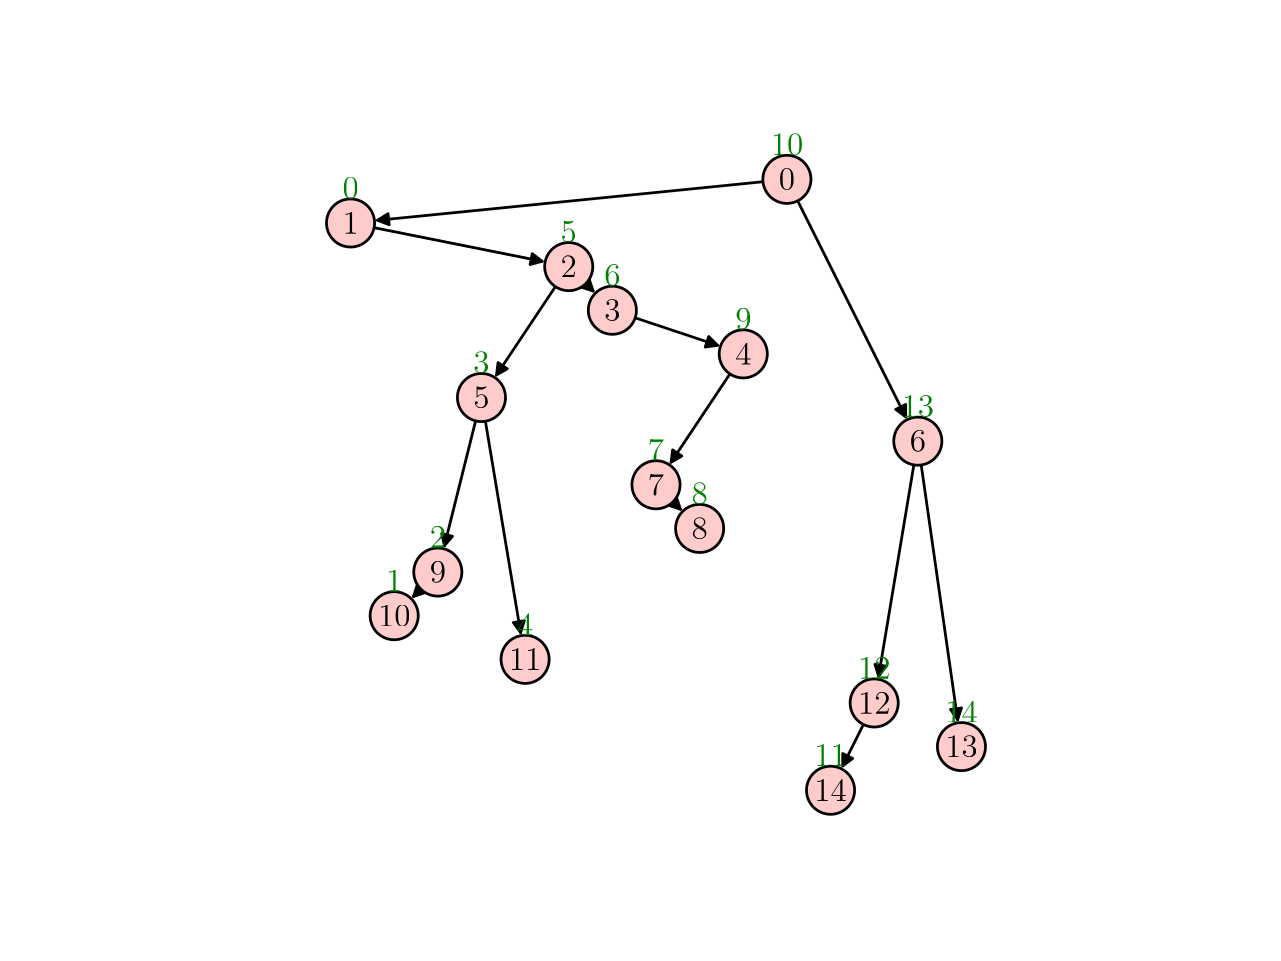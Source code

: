 <ipe creator="matplotlib" version="70005">
 <ipestyle name="opacity">
  <opacity name="10%" value="0.1"/>
  <opacity name="20%" value="0.2"/>
  <opacity name="30%" value="0.3"/>
  <opacity name="40%" value="0.4"/>
  <opacity name="50%" value="0.5"/>
  <opacity name="60%" value="0.6"/>
  <opacity name="70%" value="0.7"/>
  <opacity name="80%" value="0.8"/>
  <opacity name="90%" value="0.9"/>
 </ipestyle>
 <page>
  <path cap="0" fill="1 1 1" fillrule="wind" join="0" pen="0" stroke="1 1 1">
0 0 m
460.8 0 l
460.8 345.6 l
0 345.6 l
h
  </path>
  <path cap="1" fillrule="wind" join="1" pen="1" stroke="0 0 0">
134.687 263.628 m
165.466 257.473 195.149 251.536 q
  </path>
  <path cap="1" fill="0 0 0" fillrule="wind" join="1" pen="1" stroke="0 0 0">
191.619 254.282 m
195.149 251.536 l
190.835 250.359 l
h
  </path>
  <path cap="1" fillrule="wind" join="1" pen="1" stroke="0 0 0">
199.938 242.412 m
189.033 226.054 178.747 210.626 q
  </path>
  <path cap="1" fill="0 0 0" fillrule="wind" join="1" pen="1" stroke="0 0 0">
182.63 212.844 m
178.747 210.626 l
179.302 215.063 l
h
  </path>
  <path cap="1" fillrule="wind" join="1" pen="1" stroke="0 0 0">
210.865 243.495 m
212.595 241.764 213.536 240.824 q
  </path>
  <path cap="1" fill="0 0 0" fillrule="wind" join="1" pen="1" stroke="0 0 0">
212.121 245.066 m
213.536 240.824 l
209.293 242.238 l
h
  </path>
  <path cap="1" fillrule="wind" join="1" pen="1" stroke="0 0 0">
151.492 133.531 m
149.761 131.8 148.821 130.86 q
  </path>
  <path cap="1" fill="0 0 0" fillrule="wind" join="1" pen="1" stroke="0 0 0">
153.063 132.274 m
148.821 130.86 l
150.235 135.103 l
h
  </path>
  <path cap="1" fillrule="wind" join="1" pen="1" stroke="0 0 0">
171.223 194.087 m
165.469 171.072 159.986 149.141 q
  </path>
  <path cap="1" fill="0 0 0" fillrule="wind" join="1" pen="1" stroke="0 0 0">
162.897 152.536 m
159.986 149.141 l
159.016 153.506 l
h
  </path>
  <path cap="1" fillrule="wind" join="1" pen="1" stroke="0 0 0">
174.747 193.95 m
181.178 155.363 187.425 117.879 q
  </path>
  <path cap="1" fill="0 0 0" fillrule="wind" join="1" pen="1" stroke="0 0 0">
188.741 122.153 m
187.425 117.879 l
184.795 121.496 l
h
  </path>
  <path cap="1" fillrule="wind" join="1" pen="1" stroke="0 0 0">
228.669 231.169 m
244.016 226.053 258.303 221.291 q
  </path>
  <path cap="1" fill="0 0 0" fillrule="wind" join="1" pen="1" stroke="0 0 0">
255.141 224.453 m
258.303 221.291 l
253.876 220.659 l
h
  </path>
  <path cap="1" fillrule="wind" join="1" pen="1" stroke="0 0 0">
262.775 210.994 m
251.869 194.635 241.584 179.207 q
  </path>
  <path cap="1" fill="0 0 0" fillrule="wind" join="1" pen="1" stroke="0 0 0">
245.466 181.426 m
241.584 179.207 l
242.138 183.645 l
h
  </path>
  <path cap="1" fillrule="wind" join="1" pen="1" stroke="0 0 0">
242.283 164.949 m
244.014 163.218 244.954 162.278 q
  </path>
  <path cap="1" fill="0 0 0" fillrule="wind" join="1" pen="1" stroke="0 0 0">
243.54 166.521 m
244.954 162.278 l
240.711 163.692 l
h
  </path>
  <path cap="1" fillrule="wind" join="1" pen="1" stroke="0 0 0">
274.672 280.174 m
204.741 273.181 135.923 266.299 q
  </path>
  <path cap="1" fill="0 0 0" fillrule="wind" join="1" pen="1" stroke="0 0 0">
140.102 264.707 m
135.923 266.299 l
139.704 268.687 l
h
  </path>
  <path cap="1" fillrule="wind" join="1" pen="1" stroke="0 0 0">
287.16 273.289 m
306.85 233.91 326.04 195.53 q
  </path>
  <path cap="1" fill="0 0 0" fillrule="wind" join="1" pen="1" stroke="0 0 0">
326.04 200.002 m
326.04 195.53 l
322.463 198.213 l
h
  </path>
  <path cap="1" fillrule="wind" join="1" pen="1" stroke="0 0 0">
328.991 178.241 m
322.56 139.654 316.313 102.17 q
  </path>
  <path cap="1" fill="0 0 0" fillrule="wind" join="1" pen="1" stroke="0 0 0">
318.943 105.787 m
316.313 102.17 l
314.997 106.444 l
h
  </path>
  <path cap="1" fillrule="wind" join="1" pen="1" stroke="0 0 0">
331.639 178.207 m
338.269 131.799 344.741 86.4982 q
  </path>
  <path cap="1" fill="0 0 0" fillrule="wind" join="1" pen="1" stroke="0 0 0">
346.155 90.7408 m
344.741 86.4982 l
342.195 90.1751 l
h
  </path>
  <path cap="1" fillrule="wind" join="1" pen="1" stroke="0 0 0">
310.834 84.7832 m
306.852 76.8198 303.37 69.8564 q
  </path>
  <path cap="1" fill="0 0 0" fillrule="wind" join="1" pen="1" stroke="0 0 0">
306.948 72.5397 m
303.37 69.8564 l
303.37 74.3286 l
h
  </path>
  <path cap="0" fill="1 0.8 0.8" fillrule="wind" join="1" pen="1" stroke="0 0 0">
126.196 256.666 m
128.493 256.666 130.696 257.579 132.32 259.203 c
133.944 260.827 134.857 263.03 134.857 265.327 c
134.857 267.623 133.944 269.826 132.32 271.45 c
130.696 273.074 128.493 273.987 126.196 273.987 c
123.9 273.987 121.697 273.074 120.073 271.45 c
118.449 269.826 117.536 267.623 117.536 265.327 c
117.536 263.03 118.449 260.827 120.073 259.203 c
121.697 257.579 123.9 256.666 126.196 256.666 c
h
  </path>
  <path cap="0" fill="1 0.8 0.8" fillrule="wind" join="1" pen="1" stroke="0 0 0">
204.742 240.957 m
207.039 240.957 209.242 241.87 210.866 243.494 c
212.49 245.118 213.402 247.321 213.402 249.617 c
213.402 251.914 212.49 254.117 210.866 255.741 c
209.242 257.365 207.039 258.278 204.742 258.278 c
202.445 258.278 200.242 257.365 198.618 255.741 c
196.994 254.117 196.082 251.914 196.082 249.617 c
196.082 247.321 196.994 245.118 198.618 243.494 c
200.242 241.87 202.445 240.957 204.742 240.957 c
h
  </path>
  <path cap="0" fill="1 0.8 0.8" fillrule="wind" join="1" pen="1" stroke="0 0 0">
157.615 130.994 m
159.911 130.994 162.114 131.906 163.738 133.53 c
165.362 135.154 166.275 137.357 166.275 139.654 c
166.275 141.951 165.362 144.154 163.738 145.778 c
162.114 147.402 159.911 148.314 157.615 148.314 c
155.318 148.314 153.115 147.402 151.491 145.778 c
149.867 144.154 148.954 141.951 148.954 139.654 c
148.954 137.357 149.867 135.154 151.491 133.53 c
153.115 131.906 155.318 130.994 157.615 130.994 c
h
  </path>
  <path cap="0" fill="1 0.8 0.8" fillrule="wind" join="1" pen="1" stroke="0 0 0">
141.905 115.284 m
144.202 115.284 146.405 116.197 148.029 117.821 c
149.653 119.445 150.566 121.648 150.566 123.945 c
150.566 126.241 149.653 128.444 148.029 130.068 c
146.405 131.692 144.202 132.605 141.905 132.605 c
139.609 132.605 137.406 131.692 135.782 130.068 c
134.158 128.444 133.245 126.241 133.245 123.945 c
133.245 121.648 134.158 119.445 135.782 117.821 c
137.406 116.197 139.609 115.284 141.905 115.284 c
h
  </path>
  <path cap="0" fill="1 0.8 0.8" fillrule="wind" join="1" pen="1" stroke="0 0 0">
173.324 193.83 m
175.62 193.83 177.823 194.742 179.447 196.366 c
181.071 197.99 181.984 200.193 181.984 202.49 c
181.984 204.787 181.071 206.99 179.447 208.614 c
177.823 210.238 175.62 211.15 173.324 211.15 c
171.027 211.15 168.824 210.238 167.2 208.614 c
165.576 206.99 164.663 204.787 164.663 202.49 c
164.663 200.193 165.576 197.99 167.2 196.366 c
168.824 194.742 171.027 193.83 173.324 193.83 c
h
  </path>
  <path cap="0" fill="1 0.8 0.8" fillrule="wind" join="1" pen="1" stroke="0 0 0">
189.033 99.5754 m
191.329 99.5754 193.532 100.488 195.156 102.112 c
196.78 103.736 197.693 105.939 197.693 108.236 c
197.693 110.532 196.78 112.735 195.156 114.359 c
193.532 115.983 191.329 116.896 189.033 116.896 c
186.736 116.896 184.533 115.983 182.909 114.359 c
181.285 112.735 180.372 110.532 180.372 108.236 c
180.372 105.939 181.285 103.736 182.909 102.112 c
184.533 100.488 186.736 99.5754 189.033 99.5754 c
h
  </path>
  <path cap="0" fill="1 0.8 0.8" fillrule="wind" join="1" pen="1" stroke="0 0 0">
220.451 225.248 m
222.748 225.248 224.951 226.161 226.575 227.785 c
228.199 229.409 229.111 231.612 229.111 233.908 c
229.111 236.205 228.199 238.408 226.575 240.032 c
224.951 241.656 222.748 242.569 220.451 242.569 c
218.154 242.569 215.951 241.656 214.327 240.032 c
212.703 238.408 211.791 236.205 211.791 233.908 c
211.791 231.612 212.703 229.409 214.327 227.785 c
215.951 226.161 218.154 225.248 220.451 225.248 c
h
  </path>
  <path cap="0" fill="1 0.8 0.8" fillrule="wind" join="1" pen="1" stroke="0 0 0">
267.578 209.539 m
269.875 209.539 272.078 210.452 273.702 212.076 c
275.326 213.7 276.238 215.903 276.238 218.199 c
276.238 220.496 275.326 222.699 273.702 224.323 c
272.078 225.947 269.875 226.86 267.578 226.86 c
265.281 226.86 263.078 225.947 261.454 224.323 c
259.83 222.699 258.918 220.496 258.918 218.199 c
258.918 215.903 259.83 213.7 261.454 212.076 c
263.078 210.452 265.281 209.539 267.578 209.539 c
h
  </path>
  <path cap="0" fill="1 0.8 0.8" fillrule="wind" join="1" pen="1" stroke="0 0 0">
236.16 162.412 m
238.457 162.412 240.66 163.324 242.284 164.948 c
243.908 166.572 244.82 168.775 244.82 171.072 c
244.82 173.369 243.908 175.572 242.284 177.196 c
240.66 178.82 238.457 179.732 236.16 179.732 c
233.863 179.732 231.66 178.82 230.036 177.196 c
228.412 175.572 227.5 173.369 227.5 171.072 c
227.5 168.775 228.412 166.572 230.036 164.948 c
231.66 163.324 233.863 162.412 236.16 162.412 c
h
  </path>
  <path cap="0" fill="1 0.8 0.8" fillrule="wind" join="1" pen="1" stroke="0 0 0">
251.869 146.703 m
254.166 146.703 256.369 147.615 257.993 149.239 c
259.617 150.863 260.529 153.066 260.529 155.363 c
260.529 157.66 259.617 159.863 257.993 161.487 c
256.369 163.111 254.166 164.023 251.869 164.023 c
249.572 164.023 247.369 163.111 245.745 161.487 c
244.121 159.863 243.209 157.66 243.209 155.363 c
243.209 153.066 244.121 150.863 245.745 149.239 c
247.369 147.615 249.572 146.703 251.869 146.703 c
h
  </path>
  <path cap="0" fill="1 0.8 0.8" fillrule="wind" join="1" pen="1" stroke="0 0 0">
283.287 272.375 m
285.584 272.375 287.787 273.288 289.411 274.912 c
291.035 276.536 291.948 278.739 291.948 281.036 c
291.948 283.332 291.035 285.535 289.411 287.159 c
287.787 288.783 285.584 289.696 283.287 289.696 c
280.991 289.696 278.788 288.783 277.164 287.159 c
275.54 285.535 274.627 283.332 274.627 281.036 c
274.627 278.739 275.54 276.536 277.164 274.912 c
278.788 273.288 280.991 272.375 283.287 272.375 c
h
  </path>
  <path cap="0" fill="1 0.8 0.8" fillrule="wind" join="1" pen="1" stroke="0 0 0">
330.415 178.121 m
332.711 178.121 334.914 179.033 336.538 180.657 c
338.162 182.281 339.075 184.484 339.075 186.781 c
339.075 189.078 338.162 191.281 336.538 192.905 c
334.914 194.529 332.711 195.441 330.415 195.441 c
328.118 195.441 325.915 194.529 324.291 192.905 c
322.667 191.281 321.754 189.078 321.754 186.781 c
321.754 184.484 322.667 182.281 324.291 180.657 c
325.915 179.033 328.118 178.121 330.415 178.121 c
h
  </path>
  <path cap="0" fill="1 0.8 0.8" fillrule="wind" join="1" pen="1" stroke="0 0 0">
314.705 83.8663 m
317.002 83.8663 319.205 84.7788 320.829 86.4028 c
322.453 88.0269 323.366 90.2298 323.366 92.5265 c
323.366 94.8233 322.453 97.0262 320.829 98.6503 c
319.205 100.274 317.002 101.187 314.705 101.187 c
312.409 101.187 310.206 100.274 308.582 98.6503 c
306.958 97.0262 306.045 94.8233 306.045 92.5265 c
306.045 90.2298 306.958 88.0269 308.582 86.4028 c
310.206 84.7788 312.409 83.8663 314.705 83.8663 c
h
  </path>
  <path cap="0" fill="1 0.8 0.8" fillrule="wind" join="1" pen="1" stroke="0 0 0">
298.996 52.4481 m
301.293 52.4481 303.496 53.3606 305.12 54.9846 c
306.744 56.6087 307.657 58.8116 307.657 61.1084 c
307.657 63.4051 306.744 65.6081 305.12 67.2321 c
303.496 68.8561 301.293 69.7686 298.996 69.7686 c
296.7 69.7686 294.497 68.8561 292.873 67.2321 c
291.249 65.6081 290.336 63.4051 290.336 61.1084 c
290.336 58.8116 291.249 56.6087 292.873 54.9846 c
294.497 53.3606 296.7 52.4481 298.996 52.4481 c
h
  </path>
  <path cap="0" fill="1 0.8 0.8" fillrule="wind" join="1" pen="1" stroke="0 0 0">
346.124 68.1572 m
348.42 68.1572 350.623 69.0697 352.247 70.6937 c
353.871 72.3178 354.784 74.5207 354.784 76.8175 c
354.784 79.1142 353.871 81.3171 352.247 82.9412 c
350.623 84.5652 348.42 85.4777 346.124 85.4777 c
343.827 85.4777 341.624 84.5652 340 82.9412 c
338.376 81.3171 337.463 79.1142 337.463 76.8175 c
337.463 74.5207 338.376 72.3178 340 70.6937 c
341.624 69.0697 343.827 68.1572 346.124 68.1572 c
h
  </path>
  <text halign="center" pos="126.196 265.327" size="12" stroke="0 0 0" type="label" valign="center">1</text>
  <text halign="center" pos="204.742 249.617" size="12" stroke="0 0 0" type="label" valign="center">2</text>
  <text halign="center" pos="157.615 139.654" size="12" stroke="0 0 0" type="label" valign="center">9</text>
  <text halign="center" pos="141.905 123.945" size="12" stroke="0 0 0" type="label" valign="center">10</text>
  <text halign="center" pos="173.324 202.49" size="12" stroke="0 0 0" type="label" valign="center">5</text>
  <text halign="center" pos="189.033 108.236" size="12" stroke="0 0 0" type="label" valign="center">11</text>
  <text halign="center" pos="220.451 233.908" size="12" stroke="0 0 0" type="label" valign="center">3</text>
  <text halign="center" pos="267.578 218.199" size="12" stroke="0 0 0" type="label" valign="center">4</text>
  <text halign="center" pos="236.16 171.072" size="12" stroke="0 0 0" type="label" valign="center">7</text>
  <text halign="center" pos="251.869 155.363" size="12" stroke="0 0 0" type="label" valign="center">8</text>
  <text halign="center" pos="283.287 281.036" size="12" stroke="0 0 0" type="label" valign="center">0</text>
  <text halign="center" pos="330.415 186.781" size="12" stroke="0 0 0" type="label" valign="center">6</text>
  <text halign="center" pos="314.705 92.5265" size="12" stroke="0 0 0" type="label" valign="center">12</text>
  <text halign="center" pos="298.996 61.1084" size="12" stroke="0 0 0" type="label" valign="center">14</text>
  <text halign="center" pos="346.124 76.8175" size="12" stroke="0 0 0" type="label" valign="center">13</text>
  <text halign="center" pos="126.196 277.894" size="12" stroke="0 0.5 0" type="label" valign="center">0</text>
  <text halign="center" pos="141.905 136.512" size="12" stroke="0 0.5 0" type="label" valign="center">1</text>
  <text halign="center" pos="157.615 152.221" size="12" stroke="0 0.5 0" type="label" valign="center">2</text>
  <text halign="center" pos="173.324 215.057" size="12" stroke="0 0.5 0" type="label" valign="center">3</text>
  <text halign="center" pos="189.033 120.803" size="12" stroke="0 0.5 0" type="label" valign="center">4</text>
  <text halign="center" pos="204.742 262.185" size="12" stroke="0 0.5 0" type="label" valign="center">5</text>
  <text halign="center" pos="220.451 246.476" size="12" stroke="0 0.5 0" type="label" valign="center">6</text>
  <text halign="center" pos="236.16 183.639" size="12" stroke="0 0.5 0" type="label" valign="center">7</text>
  <text halign="center" pos="251.869 167.93" size="12" stroke="0 0.5 0" type="label" valign="center">8</text>
  <text halign="center" pos="267.578 230.767" size="12" stroke="0 0.5 0" type="label" valign="center">9</text>
  <text halign="center" pos="283.287 293.603" size="12" stroke="0 0.5 0" type="label" valign="center">10</text>
  <text halign="center" pos="298.996 73.6756" size="12" stroke="0 0.5 0" type="label" valign="center">11</text>
  <text halign="center" pos="314.705 105.094" size="12" stroke="0 0.5 0" type="label" valign="center">12</text>
  <text halign="center" pos="330.415 199.348" size="12" stroke="0 0.5 0" type="label" valign="center">13</text>
  <text halign="center" pos="346.124 89.3847" size="12" stroke="0 0.5 0" type="label" valign="center">14</text>
 </page>
</ipe>
